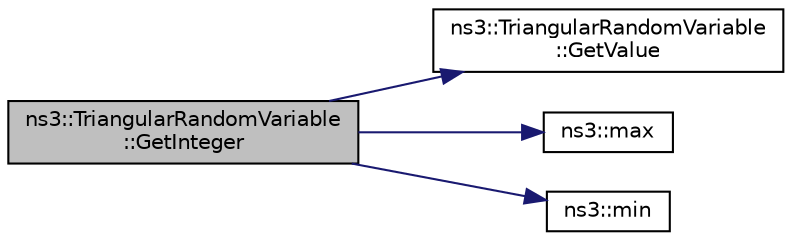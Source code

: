 digraph "ns3::TriangularRandomVariable::GetInteger"
{
 // LATEX_PDF_SIZE
  edge [fontname="Helvetica",fontsize="10",labelfontname="Helvetica",labelfontsize="10"];
  node [fontname="Helvetica",fontsize="10",shape=record];
  rankdir="LR";
  Node1 [label="ns3::TriangularRandomVariable\l::GetInteger",height=0.2,width=0.4,color="black", fillcolor="grey75", style="filled", fontcolor="black",tooltip="Returns a random unsigned integer from a triangular distribution with the specified mean,..."];
  Node1 -> Node2 [color="midnightblue",fontsize="10",style="solid",fontname="Helvetica"];
  Node2 [label="ns3::TriangularRandomVariable\l::GetValue",height=0.2,width=0.4,color="black", fillcolor="white", style="filled",URL="$classns3_1_1_triangular_random_variable.html#a2d61dfce4b5be840c57aa1aea655e3c1",tooltip="Returns a random double from a triangular distribution with the current mean, min,..."];
  Node1 -> Node3 [color="midnightblue",fontsize="10",style="solid",fontname="Helvetica"];
  Node3 [label="ns3::max",height=0.2,width=0.4,color="black", fillcolor="white", style="filled",URL="$namespacens3.html#a548291fa9e4e7d6a57814dfcbbebce9b",tooltip=" "];
  Node1 -> Node4 [color="midnightblue",fontsize="10",style="solid",fontname="Helvetica"];
  Node4 [label="ns3::min",height=0.2,width=0.4,color="black", fillcolor="white", style="filled",URL="$namespacens3.html#a66840605409c3caeff0d2a728b68dc6d",tooltip=" "];
}
